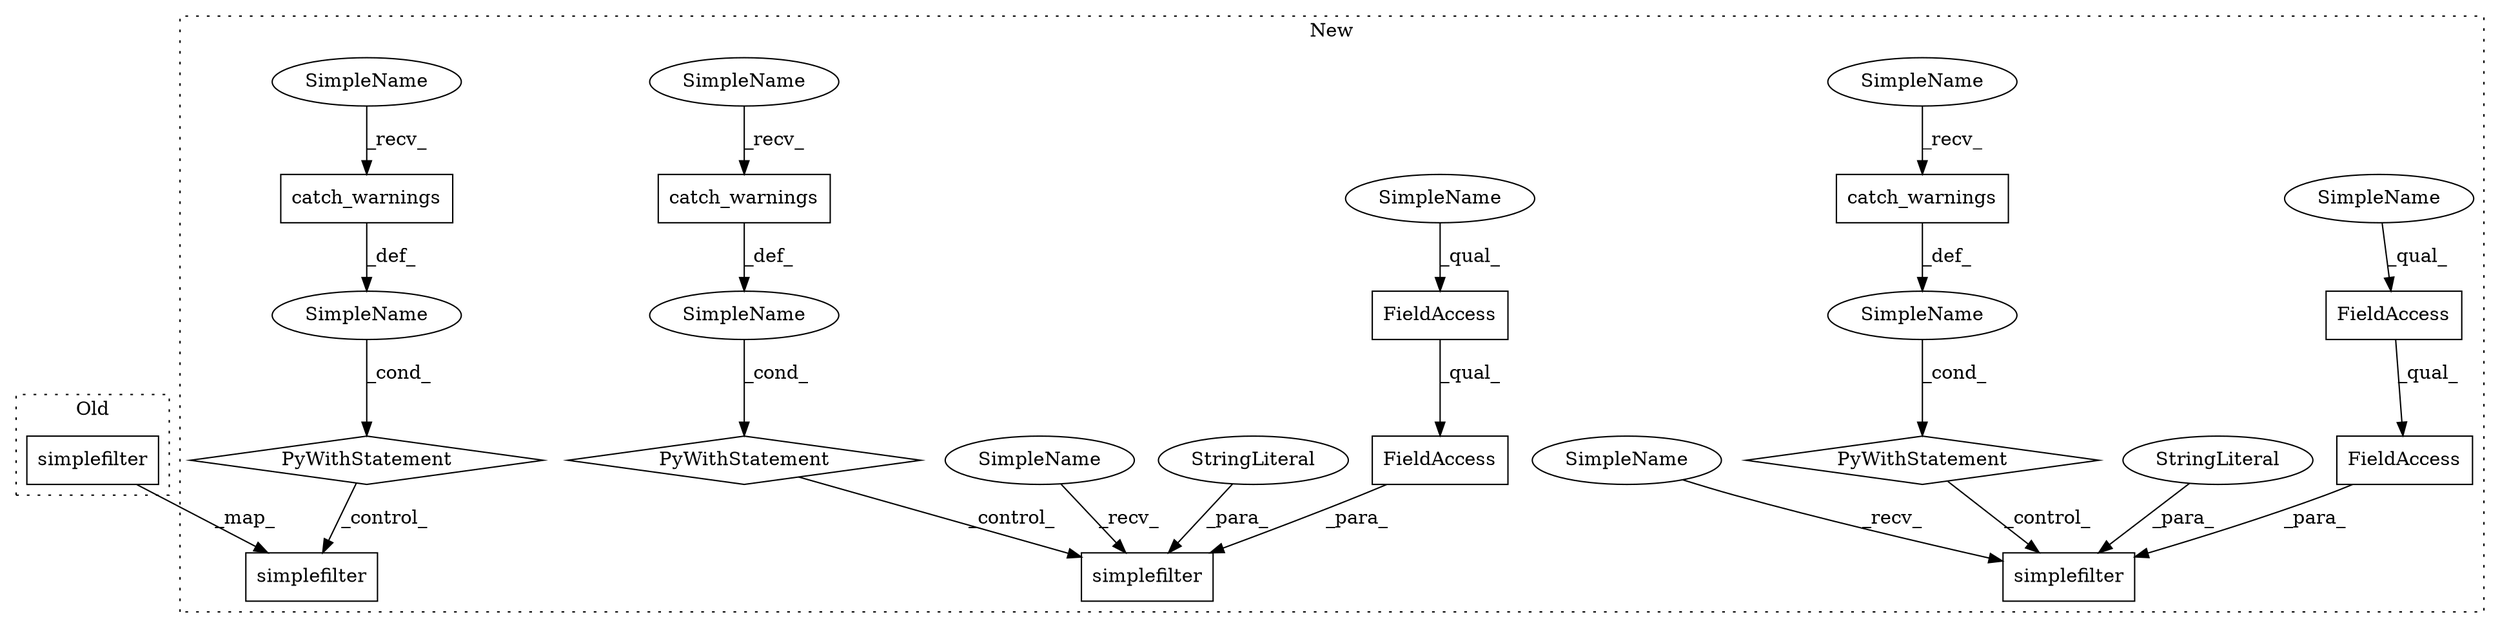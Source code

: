 digraph G {
subgraph cluster0 {
1 [label="simplefilter" a="32" s="7373,7432" l="13,1" shape="box"];
label = "Old";
style="dotted";
}
subgraph cluster1 {
2 [label="simplefilter" a="32" s="9523,9582" l="13,1" shape="box"];
3 [label="SimpleName" a="42" s="" l="" shape="ellipse"];
4 [label="PyWithStatement" a="104" s="9469,9504" l="10,2" shape="diamond"];
5 [label="catch_warnings" a="32" s="9488" l="16" shape="box"];
6 [label="simplefilter" a="32" s="9181,9240" l="13,1" shape="box"];
7 [label="SimpleName" a="42" s="" l="" shape="ellipse"];
8 [label="PyWithStatement" a="104" s="9127,9162" l="10,2" shape="diamond"];
9 [label="FieldAccess" a="22" s="9203" l="37" shape="box"];
10 [label="FieldAccess" a="22" s="9203" l="17" shape="box"];
11 [label="StringLiteral" a="45" s="9194" l="8" shape="ellipse"];
12 [label="catch_warnings" a="32" s="9146" l="16" shape="box"];
13 [label="FieldAccess" a="22" s="8546" l="17" shape="box"];
14 [label="FieldAccess" a="22" s="8546" l="37" shape="box"];
15 [label="simplefilter" a="32" s="8524,8583" l="13,1" shape="box"];
16 [label="SimpleName" a="42" s="" l="" shape="ellipse"];
17 [label="PyWithStatement" a="104" s="8470,8505" l="10,2" shape="diamond"];
18 [label="StringLiteral" a="45" s="8537" l="8" shape="ellipse"];
19 [label="catch_warnings" a="32" s="8489" l="16" shape="box"];
20 [label="SimpleName" a="42" s="8480" l="8" shape="ellipse"];
21 [label="SimpleName" a="42" s="9479" l="8" shape="ellipse"];
22 [label="SimpleName" a="42" s="8515" l="8" shape="ellipse"];
23 [label="SimpleName" a="42" s="9172" l="8" shape="ellipse"];
24 [label="SimpleName" a="42" s="9137" l="8" shape="ellipse"];
25 [label="SimpleName" a="42" s="9203" l="6" shape="ellipse"];
26 [label="SimpleName" a="42" s="8546" l="6" shape="ellipse"];
label = "New";
style="dotted";
}
1 -> 2 [label="_map_"];
3 -> 4 [label="_cond_"];
4 -> 2 [label="_control_"];
5 -> 3 [label="_def_"];
7 -> 8 [label="_cond_"];
8 -> 6 [label="_control_"];
9 -> 6 [label="_para_"];
10 -> 9 [label="_qual_"];
11 -> 6 [label="_para_"];
12 -> 7 [label="_def_"];
13 -> 14 [label="_qual_"];
14 -> 15 [label="_para_"];
16 -> 17 [label="_cond_"];
17 -> 15 [label="_control_"];
18 -> 15 [label="_para_"];
19 -> 16 [label="_def_"];
20 -> 19 [label="_recv_"];
21 -> 5 [label="_recv_"];
22 -> 15 [label="_recv_"];
23 -> 6 [label="_recv_"];
24 -> 12 [label="_recv_"];
25 -> 10 [label="_qual_"];
26 -> 13 [label="_qual_"];
}